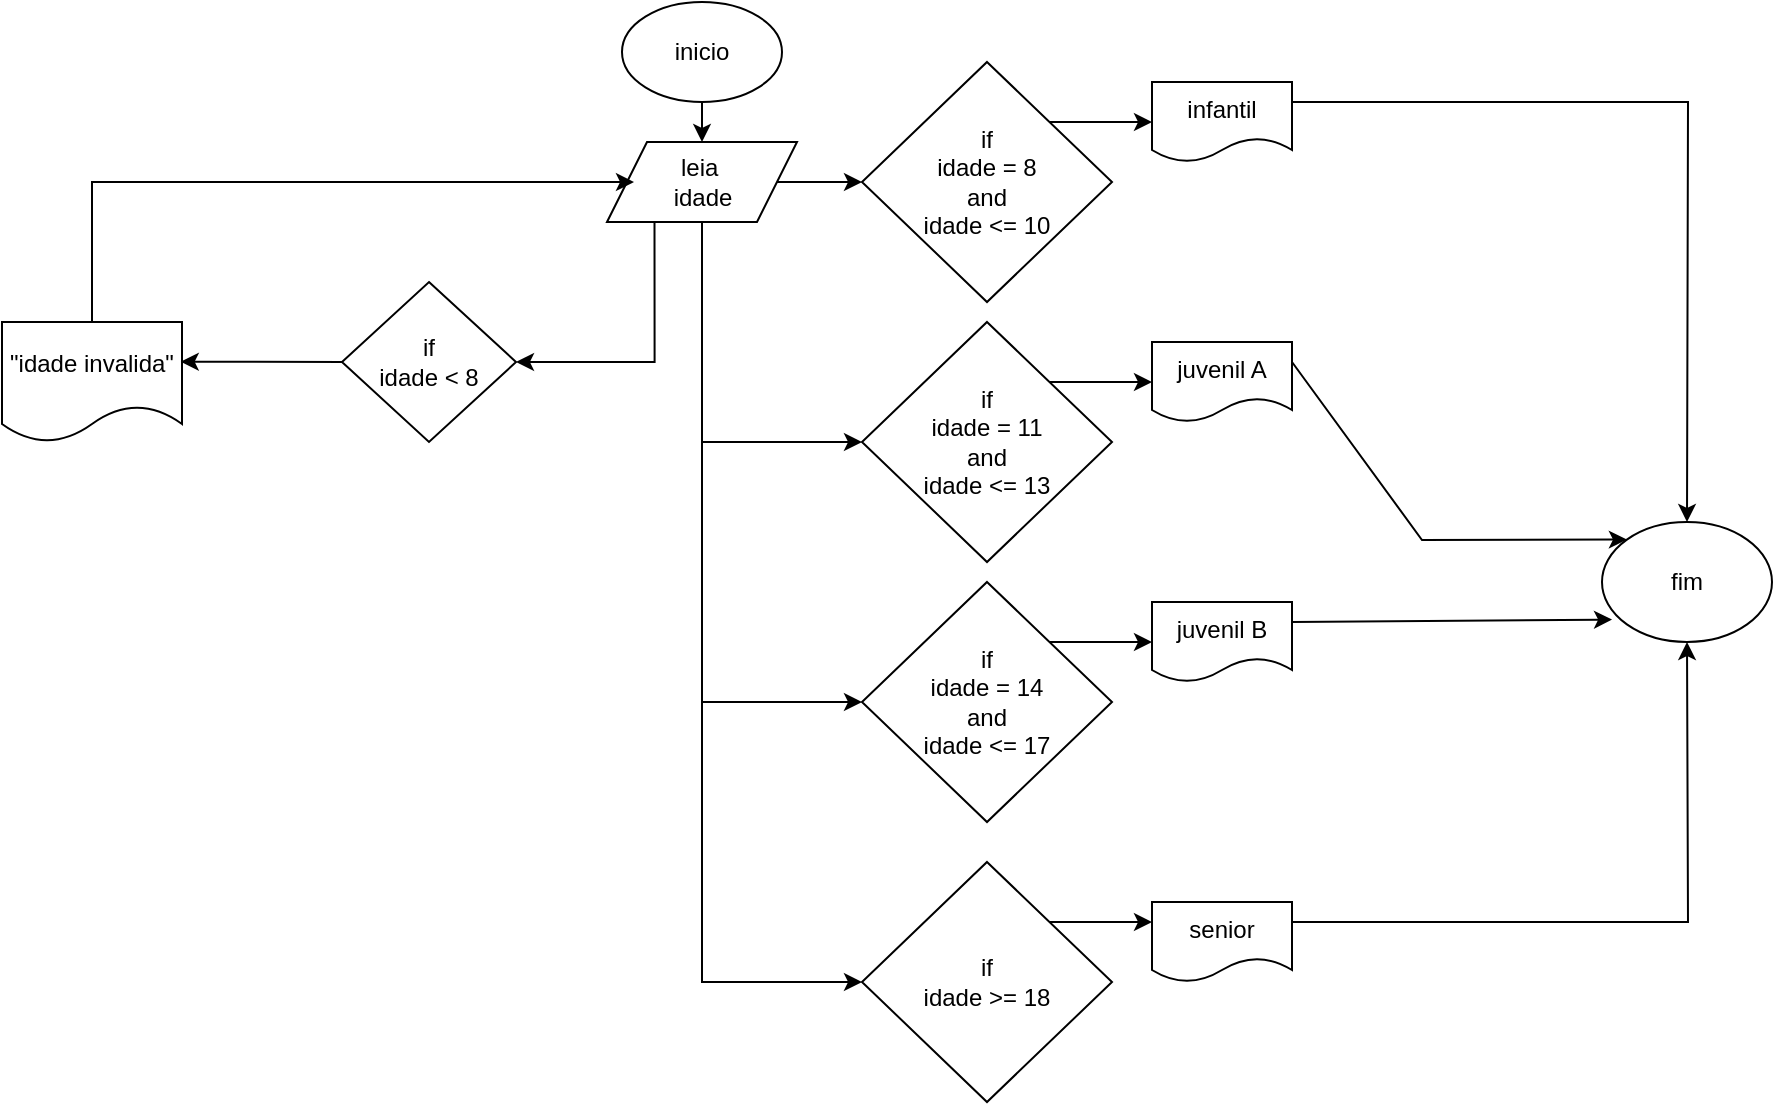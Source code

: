<mxfile version="26.0.9">
  <diagram name="Página-1" id="dYTYoMtQI3W6BSSGAn6J">
    <mxGraphModel dx="864" dy="516" grid="1" gridSize="10" guides="1" tooltips="1" connect="1" arrows="1" fold="1" page="1" pageScale="1" pageWidth="583" pageHeight="827" math="0" shadow="0">
      <root>
        <mxCell id="0" />
        <mxCell id="1" parent="0" />
        <mxCell id="WWsN5H3oWKWRgtfg9mLS-1" value="inicio" style="ellipse;whiteSpace=wrap;html=1;" parent="1" vertex="1">
          <mxGeometry x="360" y="10" width="80" height="50" as="geometry" />
        </mxCell>
        <mxCell id="MCF5Bx41MKUEMcmMlhHU-1" style="edgeStyle=orthogonalEdgeStyle;rounded=0;orthogonalLoop=1;jettySize=auto;html=1;exitX=0.25;exitY=1;exitDx=0;exitDy=0;entryX=1;entryY=0.5;entryDx=0;entryDy=0;" edge="1" parent="1" source="WWsN5H3oWKWRgtfg9mLS-4" target="WWsN5H3oWKWRgtfg9mLS-6">
          <mxGeometry relative="1" as="geometry" />
        </mxCell>
        <mxCell id="WWsN5H3oWKWRgtfg9mLS-4" value="leia&amp;nbsp;&lt;div&gt;idade&lt;/div&gt;" style="shape=parallelogram;perimeter=parallelogramPerimeter;whiteSpace=wrap;html=1;fixedSize=1;" parent="1" vertex="1">
          <mxGeometry x="352.5" y="80" width="95" height="40" as="geometry" />
        </mxCell>
        <mxCell id="WWsN5H3oWKWRgtfg9mLS-5" value="" style="endArrow=classic;html=1;rounded=0;exitX=0.5;exitY=1;exitDx=0;exitDy=0;entryX=0.5;entryY=0;entryDx=0;entryDy=0;" parent="1" source="WWsN5H3oWKWRgtfg9mLS-1" target="WWsN5H3oWKWRgtfg9mLS-4" edge="1">
          <mxGeometry width="50" height="50" relative="1" as="geometry">
            <mxPoint x="570" y="135" as="sourcePoint" />
            <mxPoint x="620" y="85" as="targetPoint" />
          </mxGeometry>
        </mxCell>
        <mxCell id="WWsN5H3oWKWRgtfg9mLS-6" value="if&lt;div&gt;idade &amp;lt; 8&lt;/div&gt;" style="rhombus;whiteSpace=wrap;html=1;" parent="1" vertex="1">
          <mxGeometry x="220" y="150" width="87" height="80" as="geometry" />
        </mxCell>
        <mxCell id="MCF5Bx41MKUEMcmMlhHU-2" style="edgeStyle=orthogonalEdgeStyle;rounded=0;orthogonalLoop=1;jettySize=auto;html=1;exitX=0.5;exitY=0;exitDx=0;exitDy=0;" edge="1" parent="1" source="WWsN5H3oWKWRgtfg9mLS-8">
          <mxGeometry relative="1" as="geometry">
            <mxPoint x="366" y="100" as="targetPoint" />
            <Array as="points">
              <mxPoint x="95" y="100" />
              <mxPoint x="366" y="100" />
            </Array>
          </mxGeometry>
        </mxCell>
        <mxCell id="WWsN5H3oWKWRgtfg9mLS-8" value="&quot;idade invalida&quot;" style="shape=document;whiteSpace=wrap;html=1;boundedLbl=1;" parent="1" vertex="1">
          <mxGeometry x="50" y="170" width="90" height="60" as="geometry" />
        </mxCell>
        <mxCell id="WWsN5H3oWKWRgtfg9mLS-10" value="" style="endArrow=classic;html=1;rounded=0;exitX=0;exitY=0.5;exitDx=0;exitDy=0;entryX=0.993;entryY=0.331;entryDx=0;entryDy=0;entryPerimeter=0;" parent="1" source="WWsN5H3oWKWRgtfg9mLS-6" target="WWsN5H3oWKWRgtfg9mLS-8" edge="1">
          <mxGeometry width="50" height="50" relative="1" as="geometry">
            <mxPoint x="410" y="310" as="sourcePoint" />
            <mxPoint x="460" y="260" as="targetPoint" />
          </mxGeometry>
        </mxCell>
        <mxCell id="WWsN5H3oWKWRgtfg9mLS-13" value="if&lt;div&gt;idade = 11&lt;/div&gt;&lt;div&gt;and&lt;/div&gt;&lt;div&gt;idade &amp;lt;= 13&lt;/div&gt;" style="rhombus;whiteSpace=wrap;html=1;" parent="1" vertex="1">
          <mxGeometry x="480" y="170" width="125" height="120" as="geometry" />
        </mxCell>
        <mxCell id="WWsN5H3oWKWRgtfg9mLS-15" value="infantil" style="shape=document;whiteSpace=wrap;html=1;boundedLbl=1;" parent="1" vertex="1">
          <mxGeometry x="625" y="50" width="70" height="40" as="geometry" />
        </mxCell>
        <mxCell id="WWsN5H3oWKWRgtfg9mLS-16" value="if&lt;div&gt;idade = 8&lt;/div&gt;&lt;div&gt;and&lt;/div&gt;&lt;div&gt;idade &amp;lt;= 10&lt;/div&gt;" style="rhombus;whiteSpace=wrap;html=1;" parent="1" vertex="1">
          <mxGeometry x="480" y="40" width="125" height="120" as="geometry" />
        </mxCell>
        <mxCell id="WWsN5H3oWKWRgtfg9mLS-17" value="juvenil A" style="shape=document;whiteSpace=wrap;html=1;boundedLbl=1;" parent="1" vertex="1">
          <mxGeometry x="625" y="180" width="70" height="40" as="geometry" />
        </mxCell>
        <mxCell id="WWsN5H3oWKWRgtfg9mLS-18" value="if&lt;div&gt;idade = 14&lt;/div&gt;&lt;div&gt;and&lt;/div&gt;&lt;div&gt;idade &amp;lt;= 17&lt;/div&gt;" style="rhombus;whiteSpace=wrap;html=1;" parent="1" vertex="1">
          <mxGeometry x="480" y="300" width="125" height="120" as="geometry" />
        </mxCell>
        <mxCell id="WWsN5H3oWKWRgtfg9mLS-19" value="juvenil B" style="shape=document;whiteSpace=wrap;html=1;boundedLbl=1;" parent="1" vertex="1">
          <mxGeometry x="625" y="310" width="70" height="40" as="geometry" />
        </mxCell>
        <mxCell id="WWsN5H3oWKWRgtfg9mLS-20" value="if&lt;div&gt;idade &amp;gt;= 18&lt;/div&gt;" style="rhombus;whiteSpace=wrap;html=1;" parent="1" vertex="1">
          <mxGeometry x="480" y="440" width="125" height="120" as="geometry" />
        </mxCell>
        <mxCell id="WWsN5H3oWKWRgtfg9mLS-21" value="senior" style="shape=document;whiteSpace=wrap;html=1;boundedLbl=1;" parent="1" vertex="1">
          <mxGeometry x="625" y="460" width="70" height="40" as="geometry" />
        </mxCell>
        <mxCell id="WWsN5H3oWKWRgtfg9mLS-22" value="" style="endArrow=classic;html=1;rounded=0;exitX=1;exitY=0.5;exitDx=0;exitDy=0;entryX=0;entryY=0.5;entryDx=0;entryDy=0;" parent="1" source="WWsN5H3oWKWRgtfg9mLS-4" target="WWsN5H3oWKWRgtfg9mLS-16" edge="1">
          <mxGeometry width="50" height="50" relative="1" as="geometry">
            <mxPoint x="380" y="320" as="sourcePoint" />
            <mxPoint x="430" y="270" as="targetPoint" />
          </mxGeometry>
        </mxCell>
        <mxCell id="WWsN5H3oWKWRgtfg9mLS-23" value="" style="endArrow=classic;html=1;rounded=0;exitX=1;exitY=0;exitDx=0;exitDy=0;entryX=0;entryY=0.5;entryDx=0;entryDy=0;" parent="1" source="WWsN5H3oWKWRgtfg9mLS-16" target="WWsN5H3oWKWRgtfg9mLS-15" edge="1">
          <mxGeometry width="50" height="50" relative="1" as="geometry">
            <mxPoint x="380" y="320" as="sourcePoint" />
            <mxPoint x="430" y="270" as="targetPoint" />
          </mxGeometry>
        </mxCell>
        <mxCell id="WWsN5H3oWKWRgtfg9mLS-24" value="" style="endArrow=classic;html=1;rounded=0;exitX=1;exitY=0;exitDx=0;exitDy=0;entryX=0;entryY=0.5;entryDx=0;entryDy=0;" parent="1" source="WWsN5H3oWKWRgtfg9mLS-13" target="WWsN5H3oWKWRgtfg9mLS-17" edge="1">
          <mxGeometry width="50" height="50" relative="1" as="geometry">
            <mxPoint x="380" y="320" as="sourcePoint" />
            <mxPoint x="430" y="270" as="targetPoint" />
          </mxGeometry>
        </mxCell>
        <mxCell id="WWsN5H3oWKWRgtfg9mLS-25" value="" style="endArrow=classic;html=1;rounded=0;exitX=1;exitY=0;exitDx=0;exitDy=0;entryX=0;entryY=0.5;entryDx=0;entryDy=0;" parent="1" source="WWsN5H3oWKWRgtfg9mLS-18" target="WWsN5H3oWKWRgtfg9mLS-19" edge="1">
          <mxGeometry width="50" height="50" relative="1" as="geometry">
            <mxPoint x="380" y="320" as="sourcePoint" />
            <mxPoint x="430" y="270" as="targetPoint" />
          </mxGeometry>
        </mxCell>
        <mxCell id="WWsN5H3oWKWRgtfg9mLS-26" value="fim" style="ellipse;whiteSpace=wrap;html=1;" parent="1" vertex="1">
          <mxGeometry x="850" y="270" width="85" height="60" as="geometry" />
        </mxCell>
        <mxCell id="WWsN5H3oWKWRgtfg9mLS-27" value="" style="endArrow=classic;html=1;rounded=0;exitX=1;exitY=0.25;exitDx=0;exitDy=0;entryX=0.5;entryY=1;entryDx=0;entryDy=0;" parent="1" source="WWsN5H3oWKWRgtfg9mLS-21" target="WWsN5H3oWKWRgtfg9mLS-26" edge="1">
          <mxGeometry width="50" height="50" relative="1" as="geometry">
            <mxPoint x="560" y="310" as="sourcePoint" />
            <mxPoint x="610" y="260" as="targetPoint" />
            <Array as="points">
              <mxPoint x="893" y="470" />
            </Array>
          </mxGeometry>
        </mxCell>
        <mxCell id="WWsN5H3oWKWRgtfg9mLS-28" value="" style="endArrow=classic;html=1;rounded=0;exitX=1;exitY=0.25;exitDx=0;exitDy=0;entryX=0.059;entryY=0.813;entryDx=0;entryDy=0;entryPerimeter=0;" parent="1" source="WWsN5H3oWKWRgtfg9mLS-19" target="WWsN5H3oWKWRgtfg9mLS-26" edge="1">
          <mxGeometry width="50" height="50" relative="1" as="geometry">
            <mxPoint x="560" y="310" as="sourcePoint" />
            <mxPoint x="610" y="260" as="targetPoint" />
          </mxGeometry>
        </mxCell>
        <mxCell id="WWsN5H3oWKWRgtfg9mLS-29" value="" style="endArrow=classic;html=1;rounded=0;exitX=1;exitY=0.25;exitDx=0;exitDy=0;entryX=0;entryY=0;entryDx=0;entryDy=0;" parent="1" source="WWsN5H3oWKWRgtfg9mLS-17" target="WWsN5H3oWKWRgtfg9mLS-26" edge="1">
          <mxGeometry width="50" height="50" relative="1" as="geometry">
            <mxPoint x="560" y="310" as="sourcePoint" />
            <mxPoint x="610" y="260" as="targetPoint" />
            <Array as="points">
              <mxPoint x="760" y="279" />
            </Array>
          </mxGeometry>
        </mxCell>
        <mxCell id="WWsN5H3oWKWRgtfg9mLS-30" value="" style="endArrow=classic;html=1;rounded=0;exitX=1;exitY=0.25;exitDx=0;exitDy=0;entryX=0.5;entryY=0;entryDx=0;entryDy=0;" parent="1" source="WWsN5H3oWKWRgtfg9mLS-15" target="WWsN5H3oWKWRgtfg9mLS-26" edge="1">
          <mxGeometry width="50" height="50" relative="1" as="geometry">
            <mxPoint x="560" y="310" as="sourcePoint" />
            <mxPoint x="610" y="260" as="targetPoint" />
            <Array as="points">
              <mxPoint x="893" y="60" />
            </Array>
          </mxGeometry>
        </mxCell>
        <mxCell id="WWsN5H3oWKWRgtfg9mLS-33" value="" style="endArrow=classic;html=1;rounded=0;exitX=0.5;exitY=1;exitDx=0;exitDy=0;entryX=0;entryY=0.5;entryDx=0;entryDy=0;" parent="1" source="WWsN5H3oWKWRgtfg9mLS-4" target="WWsN5H3oWKWRgtfg9mLS-20" edge="1">
          <mxGeometry width="50" height="50" relative="1" as="geometry">
            <mxPoint x="560" y="310" as="sourcePoint" />
            <mxPoint x="610" y="260" as="targetPoint" />
            <Array as="points">
              <mxPoint x="400" y="500" />
            </Array>
          </mxGeometry>
        </mxCell>
        <mxCell id="WWsN5H3oWKWRgtfg9mLS-34" value="" style="endArrow=classic;html=1;rounded=0;exitX=0.5;exitY=1;exitDx=0;exitDy=0;entryX=0;entryY=0.5;entryDx=0;entryDy=0;" parent="1" source="WWsN5H3oWKWRgtfg9mLS-4" target="WWsN5H3oWKWRgtfg9mLS-18" edge="1">
          <mxGeometry width="50" height="50" relative="1" as="geometry">
            <mxPoint x="560" y="310" as="sourcePoint" />
            <mxPoint x="610" y="260" as="targetPoint" />
            <Array as="points">
              <mxPoint x="400" y="360" />
            </Array>
          </mxGeometry>
        </mxCell>
        <mxCell id="WWsN5H3oWKWRgtfg9mLS-35" value="" style="endArrow=classic;html=1;rounded=0;exitX=0.5;exitY=1;exitDx=0;exitDy=0;entryX=0;entryY=0.5;entryDx=0;entryDy=0;" parent="1" source="WWsN5H3oWKWRgtfg9mLS-4" target="WWsN5H3oWKWRgtfg9mLS-13" edge="1">
          <mxGeometry width="50" height="50" relative="1" as="geometry">
            <mxPoint x="560" y="310" as="sourcePoint" />
            <mxPoint x="610" y="260" as="targetPoint" />
            <Array as="points">
              <mxPoint x="400" y="230" />
            </Array>
          </mxGeometry>
        </mxCell>
        <mxCell id="WWsN5H3oWKWRgtfg9mLS-36" value="" style="endArrow=classic;html=1;rounded=0;exitX=1;exitY=0;exitDx=0;exitDy=0;entryX=0;entryY=0.25;entryDx=0;entryDy=0;" parent="1" source="WWsN5H3oWKWRgtfg9mLS-20" target="WWsN5H3oWKWRgtfg9mLS-21" edge="1">
          <mxGeometry width="50" height="50" relative="1" as="geometry">
            <mxPoint x="560" y="310" as="sourcePoint" />
            <mxPoint x="610" y="260" as="targetPoint" />
          </mxGeometry>
        </mxCell>
      </root>
    </mxGraphModel>
  </diagram>
</mxfile>
